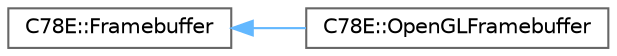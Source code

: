 digraph "Graphical Class Hierarchy"
{
 // LATEX_PDF_SIZE
  bgcolor="transparent";
  edge [fontname=Helvetica,fontsize=10,labelfontname=Helvetica,labelfontsize=10];
  node [fontname=Helvetica,fontsize=10,shape=box,height=0.2,width=0.4];
  rankdir="LR";
  Node0 [id="Node000000",label="C78E::Framebuffer",height=0.2,width=0.4,color="grey40", fillcolor="white", style="filled",URL="$d3/d47/class_c78_e_1_1_framebuffer.html",tooltip=" "];
  Node0 -> Node1 [id="edge34_Node000000_Node000001",dir="back",color="steelblue1",style="solid",tooltip=" "];
  Node1 [id="Node000001",label="C78E::OpenGLFramebuffer",height=0.2,width=0.4,color="grey40", fillcolor="white", style="filled",URL="$d2/d21/class_c78_e_1_1_open_g_l_framebuffer.html",tooltip=" "];
}
